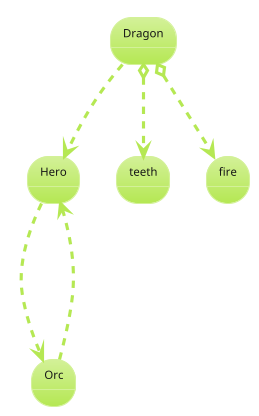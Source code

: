 @startuml
!theme hacker
object Dragon
object Orc
object Hero 
object teeth
object fire 

Dragon..>Hero:eats
Hero...>Orc:fights
Orc..>Hero:swings axe
Dragon o..> "*" teeth
Dragon o..> fire
@enduml